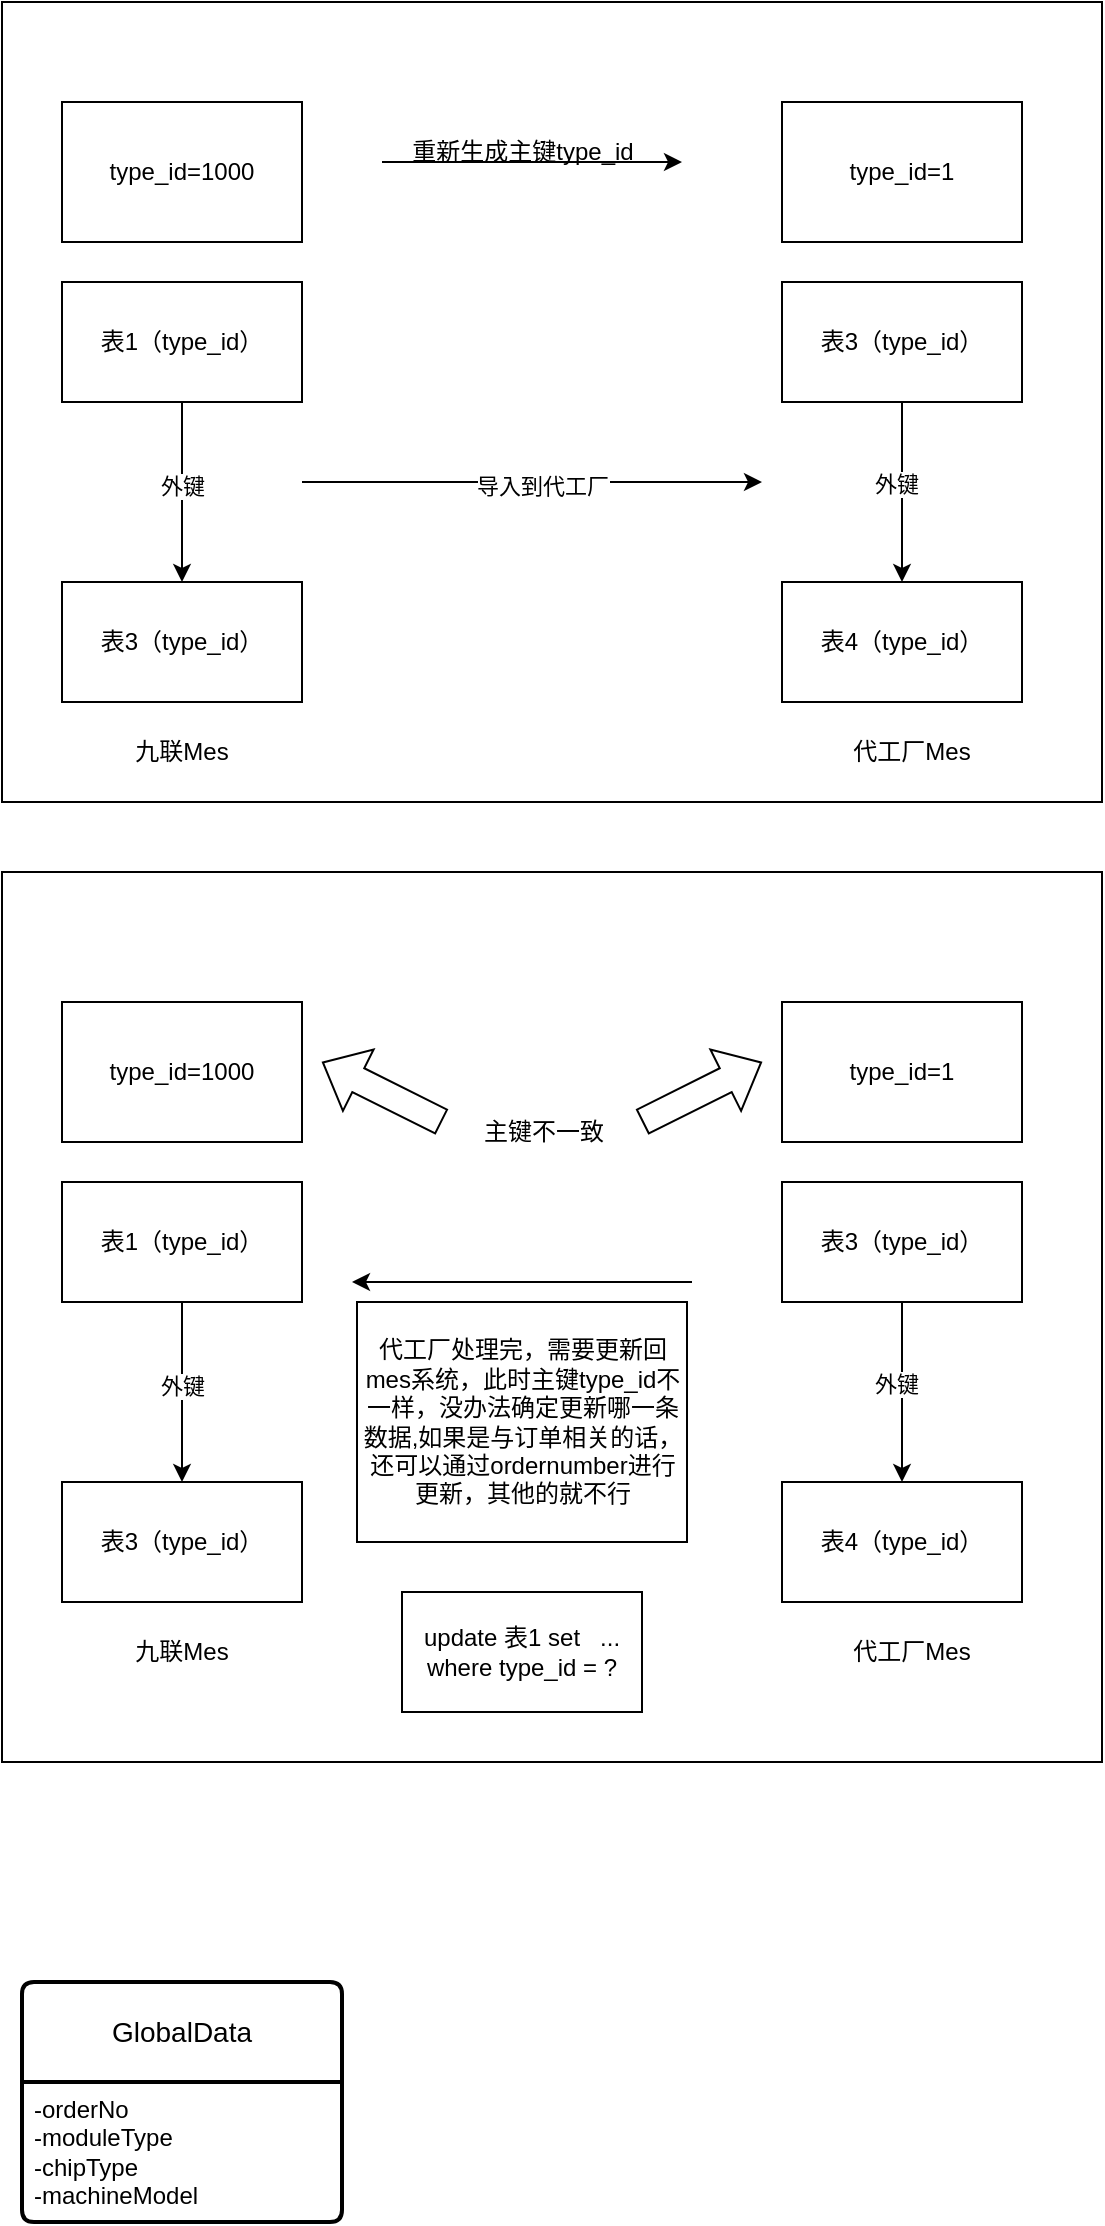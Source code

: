 <mxfile version="22.1.4" type="github">
  <diagram name="第 1 页" id="MxU3B2thwA_xXjgCt5oW">
    <mxGraphModel dx="988" dy="529" grid="1" gridSize="10" guides="1" tooltips="1" connect="1" arrows="1" fold="1" page="1" pageScale="1" pageWidth="827" pageHeight="1169" math="0" shadow="0">
      <root>
        <mxCell id="0" />
        <mxCell id="1" parent="0" />
        <mxCell id="DBMJC1OMiwxY5DyXA_E_-47" value="" style="rounded=0;whiteSpace=wrap;html=1;" parent="1" vertex="1">
          <mxGeometry x="130" y="555" width="550" height="445" as="geometry" />
        </mxCell>
        <mxCell id="DBMJC1OMiwxY5DyXA_E_-17" value="" style="rounded=0;whiteSpace=wrap;html=1;" parent="1" vertex="1">
          <mxGeometry x="130" y="120" width="550" height="400" as="geometry" />
        </mxCell>
        <mxCell id="DBMJC1OMiwxY5DyXA_E_-5" style="edgeStyle=orthogonalEdgeStyle;rounded=0;orthogonalLoop=1;jettySize=auto;html=1;entryX=0.5;entryY=0;entryDx=0;entryDy=0;" parent="1" source="DBMJC1OMiwxY5DyXA_E_-1" target="DBMJC1OMiwxY5DyXA_E_-4" edge="1">
          <mxGeometry relative="1" as="geometry" />
        </mxCell>
        <mxCell id="DBMJC1OMiwxY5DyXA_E_-9" value="外键" style="edgeLabel;html=1;align=center;verticalAlign=middle;resizable=0;points=[];" parent="DBMJC1OMiwxY5DyXA_E_-5" vertex="1" connectable="0">
          <mxGeometry x="-0.067" relative="1" as="geometry">
            <mxPoint as="offset" />
          </mxGeometry>
        </mxCell>
        <mxCell id="DBMJC1OMiwxY5DyXA_E_-1" value="表1（type_id）" style="rounded=0;whiteSpace=wrap;html=1;" parent="1" vertex="1">
          <mxGeometry x="160" y="260" width="120" height="60" as="geometry" />
        </mxCell>
        <mxCell id="DBMJC1OMiwxY5DyXA_E_-4" value="表3（type_id）" style="rounded=0;whiteSpace=wrap;html=1;" parent="1" vertex="1">
          <mxGeometry x="160" y="410" width="120" height="60" as="geometry" />
        </mxCell>
        <mxCell id="DBMJC1OMiwxY5DyXA_E_-6" style="edgeStyle=orthogonalEdgeStyle;rounded=0;orthogonalLoop=1;jettySize=auto;html=1;entryX=0.5;entryY=0;entryDx=0;entryDy=0;" parent="1" source="DBMJC1OMiwxY5DyXA_E_-7" target="DBMJC1OMiwxY5DyXA_E_-8" edge="1">
          <mxGeometry relative="1" as="geometry" />
        </mxCell>
        <mxCell id="DBMJC1OMiwxY5DyXA_E_-10" value="外键" style="edgeLabel;html=1;align=center;verticalAlign=middle;resizable=0;points=[];" parent="DBMJC1OMiwxY5DyXA_E_-6" vertex="1" connectable="0">
          <mxGeometry x="-0.085" y="-3" relative="1" as="geometry">
            <mxPoint as="offset" />
          </mxGeometry>
        </mxCell>
        <mxCell id="DBMJC1OMiwxY5DyXA_E_-7" value="表3（type_id）" style="rounded=0;whiteSpace=wrap;html=1;" parent="1" vertex="1">
          <mxGeometry x="520" y="260" width="120" height="60" as="geometry" />
        </mxCell>
        <mxCell id="DBMJC1OMiwxY5DyXA_E_-8" value="表4（type_id）" style="rounded=0;whiteSpace=wrap;html=1;" parent="1" vertex="1">
          <mxGeometry x="520" y="410" width="120" height="60" as="geometry" />
        </mxCell>
        <mxCell id="DBMJC1OMiwxY5DyXA_E_-11" value="" style="endArrow=classic;html=1;rounded=0;" parent="1" edge="1">
          <mxGeometry width="50" height="50" relative="1" as="geometry">
            <mxPoint x="280" y="360" as="sourcePoint" />
            <mxPoint x="510" y="360" as="targetPoint" />
          </mxGeometry>
        </mxCell>
        <mxCell id="DBMJC1OMiwxY5DyXA_E_-12" value="导入到代工厂" style="edgeLabel;html=1;align=center;verticalAlign=middle;resizable=0;points=[];" parent="DBMJC1OMiwxY5DyXA_E_-11" vertex="1" connectable="0">
          <mxGeometry x="0.045" y="-2" relative="1" as="geometry">
            <mxPoint as="offset" />
          </mxGeometry>
        </mxCell>
        <mxCell id="DBMJC1OMiwxY5DyXA_E_-13" value="type_id=1000" style="rounded=0;whiteSpace=wrap;html=1;" parent="1" vertex="1">
          <mxGeometry x="160" y="170" width="120" height="70" as="geometry" />
        </mxCell>
        <mxCell id="DBMJC1OMiwxY5DyXA_E_-14" value="type_id=1" style="rounded=0;whiteSpace=wrap;html=1;" parent="1" vertex="1">
          <mxGeometry x="520" y="170" width="120" height="70" as="geometry" />
        </mxCell>
        <mxCell id="DBMJC1OMiwxY5DyXA_E_-15" value="" style="endArrow=classic;html=1;rounded=0;" parent="1" edge="1">
          <mxGeometry width="50" height="50" relative="1" as="geometry">
            <mxPoint x="320" y="200" as="sourcePoint" />
            <mxPoint x="470" y="200" as="targetPoint" />
          </mxGeometry>
        </mxCell>
        <mxCell id="DBMJC1OMiwxY5DyXA_E_-16" value="重新生成主键type_id" style="text;html=1;align=center;verticalAlign=middle;resizable=0;points=[];autosize=1;strokeColor=none;fillColor=none;" parent="1" vertex="1">
          <mxGeometry x="325" y="180" width="130" height="30" as="geometry" />
        </mxCell>
        <mxCell id="DBMJC1OMiwxY5DyXA_E_-19" style="edgeStyle=orthogonalEdgeStyle;rounded=0;orthogonalLoop=1;jettySize=auto;html=1;entryX=0.5;entryY=0;entryDx=0;entryDy=0;" parent="1" source="DBMJC1OMiwxY5DyXA_E_-21" target="DBMJC1OMiwxY5DyXA_E_-22" edge="1">
          <mxGeometry relative="1" as="geometry" />
        </mxCell>
        <mxCell id="DBMJC1OMiwxY5DyXA_E_-20" value="外键" style="edgeLabel;html=1;align=center;verticalAlign=middle;resizable=0;points=[];" parent="DBMJC1OMiwxY5DyXA_E_-19" vertex="1" connectable="0">
          <mxGeometry x="-0.067" relative="1" as="geometry">
            <mxPoint as="offset" />
          </mxGeometry>
        </mxCell>
        <mxCell id="DBMJC1OMiwxY5DyXA_E_-21" value="表1（type_id）" style="rounded=0;whiteSpace=wrap;html=1;" parent="1" vertex="1">
          <mxGeometry x="160" y="710" width="120" height="60" as="geometry" />
        </mxCell>
        <mxCell id="DBMJC1OMiwxY5DyXA_E_-22" value="表3（type_id）" style="rounded=0;whiteSpace=wrap;html=1;" parent="1" vertex="1">
          <mxGeometry x="160" y="860" width="120" height="60" as="geometry" />
        </mxCell>
        <mxCell id="DBMJC1OMiwxY5DyXA_E_-23" style="edgeStyle=orthogonalEdgeStyle;rounded=0;orthogonalLoop=1;jettySize=auto;html=1;entryX=0.5;entryY=0;entryDx=0;entryDy=0;" parent="1" source="DBMJC1OMiwxY5DyXA_E_-25" target="DBMJC1OMiwxY5DyXA_E_-26" edge="1">
          <mxGeometry relative="1" as="geometry" />
        </mxCell>
        <mxCell id="DBMJC1OMiwxY5DyXA_E_-24" value="外键" style="edgeLabel;html=1;align=center;verticalAlign=middle;resizable=0;points=[];" parent="DBMJC1OMiwxY5DyXA_E_-23" vertex="1" connectable="0">
          <mxGeometry x="-0.085" y="-3" relative="1" as="geometry">
            <mxPoint as="offset" />
          </mxGeometry>
        </mxCell>
        <mxCell id="DBMJC1OMiwxY5DyXA_E_-25" value="表3（type_id）" style="rounded=0;whiteSpace=wrap;html=1;" parent="1" vertex="1">
          <mxGeometry x="520" y="710" width="120" height="60" as="geometry" />
        </mxCell>
        <mxCell id="DBMJC1OMiwxY5DyXA_E_-26" value="表4（type_id）" style="rounded=0;whiteSpace=wrap;html=1;" parent="1" vertex="1">
          <mxGeometry x="520" y="860" width="120" height="60" as="geometry" />
        </mxCell>
        <mxCell id="DBMJC1OMiwxY5DyXA_E_-29" value="type_id=1000" style="rounded=0;whiteSpace=wrap;html=1;" parent="1" vertex="1">
          <mxGeometry x="160" y="620" width="120" height="70" as="geometry" />
        </mxCell>
        <mxCell id="DBMJC1OMiwxY5DyXA_E_-30" value="type_id=1" style="rounded=0;whiteSpace=wrap;html=1;" parent="1" vertex="1">
          <mxGeometry x="520" y="620" width="120" height="70" as="geometry" />
        </mxCell>
        <mxCell id="DBMJC1OMiwxY5DyXA_E_-33" value="" style="endArrow=classic;html=1;rounded=0;entryX=0.327;entryY=0.425;entryDx=0;entryDy=0;entryPerimeter=0;" parent="1" edge="1">
          <mxGeometry width="50" height="50" relative="1" as="geometry">
            <mxPoint x="475" y="760" as="sourcePoint" />
            <mxPoint x="305.0" y="760" as="targetPoint" />
          </mxGeometry>
        </mxCell>
        <mxCell id="DBMJC1OMiwxY5DyXA_E_-35" value="代工厂处理完，需要更新回mes系统，此时主键type_id不一样，没办法确定更新哪一条数据,如果是与订单相关的话，还可以通过ordernumber进行更新，其他的就不行" style="rounded=0;whiteSpace=wrap;html=1;" parent="1" vertex="1">
          <mxGeometry x="307.5" y="770" width="165" height="120" as="geometry" />
        </mxCell>
        <mxCell id="DBMJC1OMiwxY5DyXA_E_-36" value="九联Mes" style="text;html=1;strokeColor=none;fillColor=none;align=center;verticalAlign=middle;whiteSpace=wrap;rounded=0;" parent="1" vertex="1">
          <mxGeometry x="190" y="480" width="60" height="30" as="geometry" />
        </mxCell>
        <mxCell id="DBMJC1OMiwxY5DyXA_E_-37" value="代工厂Mes" style="text;html=1;strokeColor=none;fillColor=none;align=center;verticalAlign=middle;whiteSpace=wrap;rounded=0;" parent="1" vertex="1">
          <mxGeometry x="550" y="480" width="70" height="30" as="geometry" />
        </mxCell>
        <mxCell id="DBMJC1OMiwxY5DyXA_E_-38" value="九联Mes" style="text;html=1;strokeColor=none;fillColor=none;align=center;verticalAlign=middle;whiteSpace=wrap;rounded=0;" parent="1" vertex="1">
          <mxGeometry x="190" y="930" width="60" height="30" as="geometry" />
        </mxCell>
        <mxCell id="DBMJC1OMiwxY5DyXA_E_-39" value="代工厂Mes" style="text;html=1;strokeColor=none;fillColor=none;align=center;verticalAlign=middle;whiteSpace=wrap;rounded=0;" parent="1" vertex="1">
          <mxGeometry x="550" y="930" width="70" height="30" as="geometry" />
        </mxCell>
        <mxCell id="DBMJC1OMiwxY5DyXA_E_-43" value="" style="shape=flexArrow;endArrow=classic;html=1;rounded=0;width=13.333;endSize=6.258;" parent="1" edge="1">
          <mxGeometry width="50" height="50" relative="1" as="geometry">
            <mxPoint x="450" y="680" as="sourcePoint" />
            <mxPoint x="510" y="650" as="targetPoint" />
          </mxGeometry>
        </mxCell>
        <mxCell id="DBMJC1OMiwxY5DyXA_E_-44" value="" style="shape=flexArrow;endArrow=classic;html=1;rounded=0;width=13.333;endSize=6.258;" parent="1" edge="1">
          <mxGeometry width="50" height="50" relative="1" as="geometry">
            <mxPoint x="350" y="680" as="sourcePoint" />
            <mxPoint x="290" y="650" as="targetPoint" />
          </mxGeometry>
        </mxCell>
        <mxCell id="DBMJC1OMiwxY5DyXA_E_-45" value="主键不一致" style="text;strokeColor=none;fillColor=none;align=left;verticalAlign=middle;spacingLeft=4;spacingRight=4;overflow=hidden;points=[[0,0.5],[1,0.5]];portConstraint=eastwest;rotatable=0;whiteSpace=wrap;html=1;" parent="1" vertex="1">
          <mxGeometry x="365" y="670" width="80" height="30" as="geometry" />
        </mxCell>
        <mxCell id="DBMJC1OMiwxY5DyXA_E_-48" value="update 表1 set&amp;nbsp; &amp;nbsp;... where type_id = ?" style="rounded=0;whiteSpace=wrap;html=1;" parent="1" vertex="1">
          <mxGeometry x="330" y="915" width="120" height="60" as="geometry" />
        </mxCell>
        <mxCell id="uM7vvX6dJDBX0UOI4Dk0-1" value="GlobalData" style="swimlane;childLayout=stackLayout;horizontal=1;startSize=50;horizontalStack=0;rounded=1;fontSize=14;fontStyle=0;strokeWidth=2;resizeParent=0;resizeLast=1;shadow=0;dashed=0;align=center;arcSize=4;whiteSpace=wrap;html=1;" vertex="1" parent="1">
          <mxGeometry x="140" y="1110" width="160" height="120" as="geometry" />
        </mxCell>
        <mxCell id="uM7vvX6dJDBX0UOI4Dk0-2" value="-orderNo&lt;br&gt;-moduleType&lt;br&gt;-chipType&lt;br&gt;-machineModel" style="align=left;strokeColor=none;fillColor=none;spacingLeft=4;fontSize=12;verticalAlign=top;resizable=0;rotatable=0;part=1;html=1;" vertex="1" parent="uM7vvX6dJDBX0UOI4Dk0-1">
          <mxGeometry y="50" width="160" height="70" as="geometry" />
        </mxCell>
      </root>
    </mxGraphModel>
  </diagram>
</mxfile>
